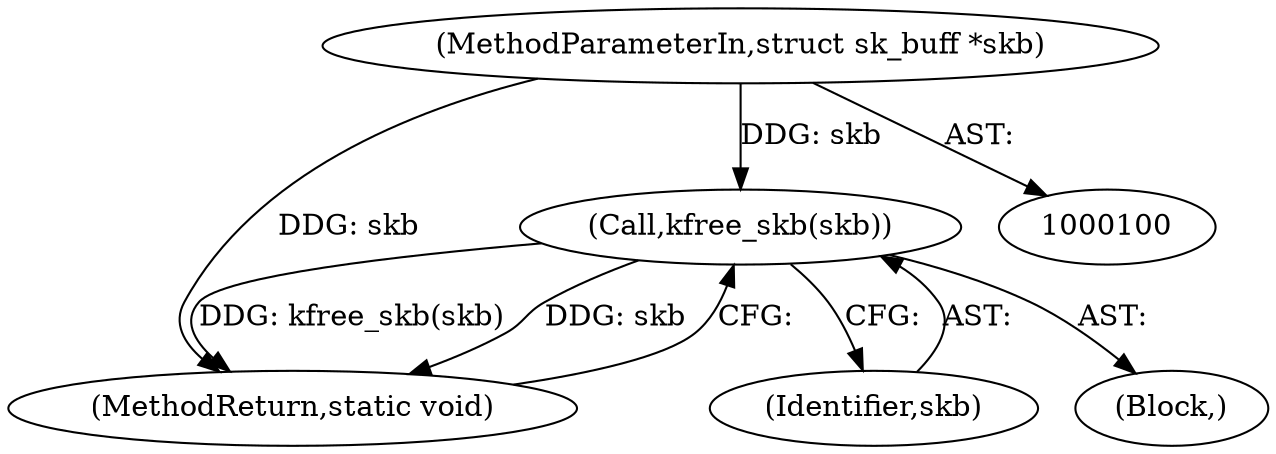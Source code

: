 digraph "1_linux_70789d7052239992824628db8133de08dc78e593@API" {
"1000112" [label="(Call,kfree_skb(skb))"];
"1000102" [label="(MethodParameterIn,struct sk_buff *skb)"];
"1000102" [label="(MethodParameterIn,struct sk_buff *skb)"];
"1000113" [label="(Identifier,skb)"];
"1000114" [label="(MethodReturn,static void)"];
"1000103" [label="(Block,)"];
"1000112" [label="(Call,kfree_skb(skb))"];
"1000112" -> "1000103"  [label="AST: "];
"1000112" -> "1000113"  [label="CFG: "];
"1000113" -> "1000112"  [label="AST: "];
"1000114" -> "1000112"  [label="CFG: "];
"1000112" -> "1000114"  [label="DDG: kfree_skb(skb)"];
"1000112" -> "1000114"  [label="DDG: skb"];
"1000102" -> "1000112"  [label="DDG: skb"];
"1000102" -> "1000100"  [label="AST: "];
"1000102" -> "1000114"  [label="DDG: skb"];
}
